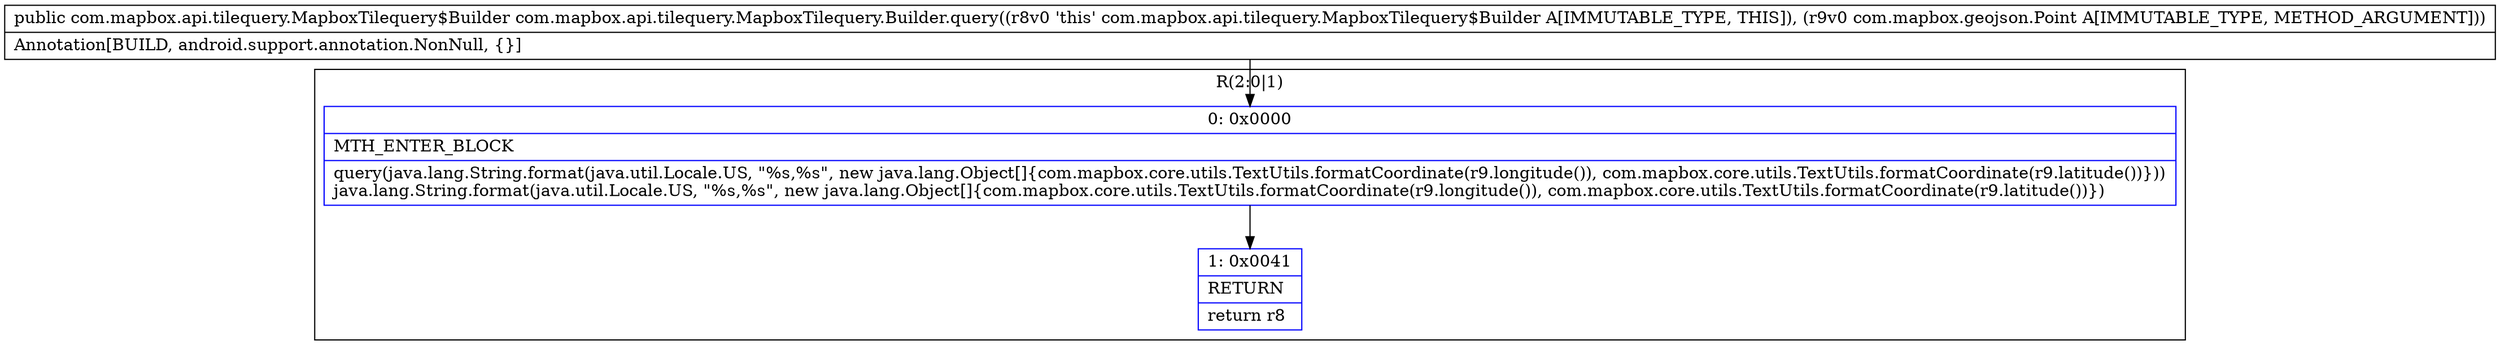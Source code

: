 digraph "CFG forcom.mapbox.api.tilequery.MapboxTilequery.Builder.query(Lcom\/mapbox\/geojson\/Point;)Lcom\/mapbox\/api\/tilequery\/MapboxTilequery$Builder;" {
subgraph cluster_Region_948859536 {
label = "R(2:0|1)";
node [shape=record,color=blue];
Node_0 [shape=record,label="{0\:\ 0x0000|MTH_ENTER_BLOCK\l|query(java.lang.String.format(java.util.Locale.US, \"%s,%s\", new java.lang.Object[]\{com.mapbox.core.utils.TextUtils.formatCoordinate(r9.longitude()), com.mapbox.core.utils.TextUtils.formatCoordinate(r9.latitude())\}))\ljava.lang.String.format(java.util.Locale.US, \"%s,%s\", new java.lang.Object[]\{com.mapbox.core.utils.TextUtils.formatCoordinate(r9.longitude()), com.mapbox.core.utils.TextUtils.formatCoordinate(r9.latitude())\})\l}"];
Node_1 [shape=record,label="{1\:\ 0x0041|RETURN\l|return r8\l}"];
}
MethodNode[shape=record,label="{public com.mapbox.api.tilequery.MapboxTilequery$Builder com.mapbox.api.tilequery.MapboxTilequery.Builder.query((r8v0 'this' com.mapbox.api.tilequery.MapboxTilequery$Builder A[IMMUTABLE_TYPE, THIS]), (r9v0 com.mapbox.geojson.Point A[IMMUTABLE_TYPE, METHOD_ARGUMENT]))  | Annotation[BUILD, android.support.annotation.NonNull, \{\}]\l}"];
MethodNode -> Node_0;
Node_0 -> Node_1;
}


